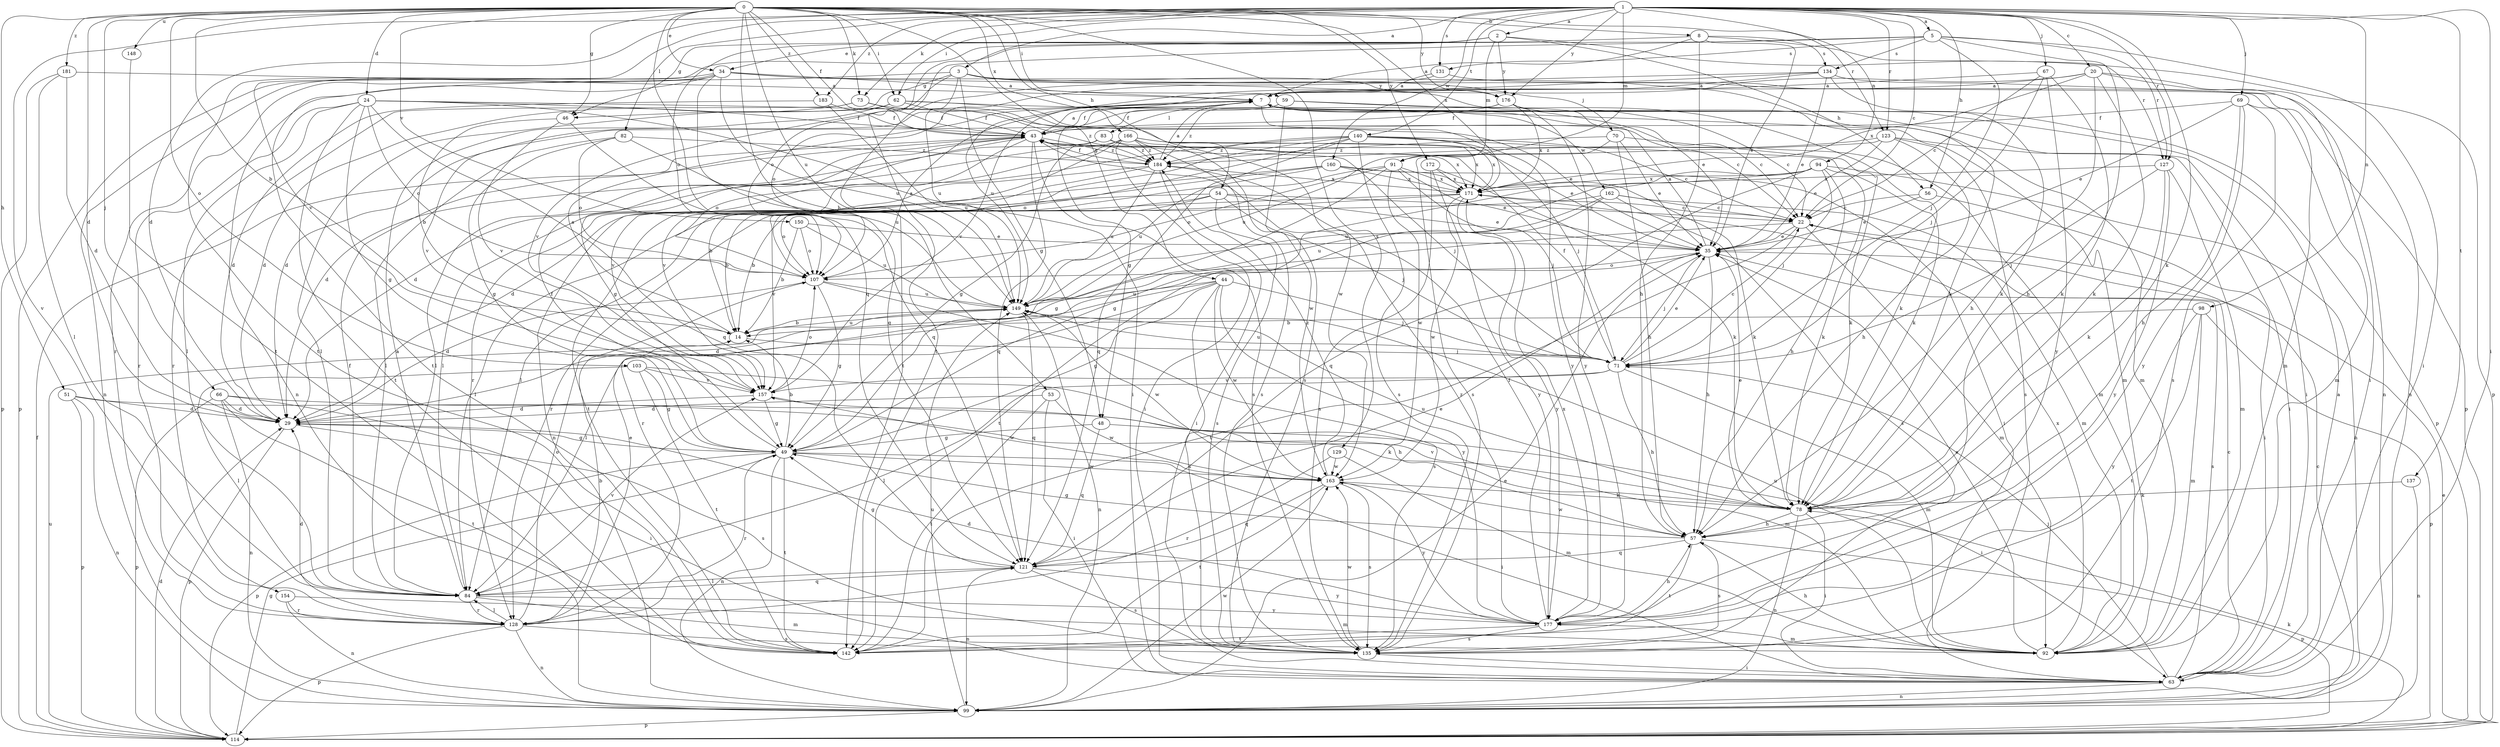 strict digraph  {
0;
1;
2;
3;
5;
7;
8;
14;
20;
22;
24;
29;
34;
35;
43;
44;
46;
48;
49;
51;
53;
54;
56;
57;
59;
62;
63;
66;
67;
69;
70;
71;
73;
78;
82;
83;
84;
91;
92;
94;
98;
99;
103;
107;
114;
121;
123;
127;
128;
129;
131;
134;
135;
137;
140;
142;
148;
149;
150;
154;
157;
160;
162;
163;
166;
171;
172;
176;
177;
181;
183;
184;
0 -> 8  [label=b];
0 -> 14  [label=b];
0 -> 24  [label=d];
0 -> 29  [label=d];
0 -> 34  [label=e];
0 -> 43  [label=f];
0 -> 44  [label=g];
0 -> 46  [label=g];
0 -> 51  [label=h];
0 -> 53  [label=h];
0 -> 54  [label=h];
0 -> 59  [label=i];
0 -> 62  [label=i];
0 -> 66  [label=j];
0 -> 73  [label=k];
0 -> 103  [label=o];
0 -> 121  [label=q];
0 -> 123  [label=r];
0 -> 129  [label=s];
0 -> 148  [label=u];
0 -> 149  [label=u];
0 -> 150  [label=v];
0 -> 166  [label=x];
0 -> 171  [label=x];
0 -> 172  [label=y];
0 -> 176  [label=y];
0 -> 181  [label=z];
0 -> 183  [label=z];
1 -> 2  [label=a];
1 -> 3  [label=a];
1 -> 5  [label=a];
1 -> 20  [label=c];
1 -> 22  [label=c];
1 -> 29  [label=d];
1 -> 56  [label=h];
1 -> 62  [label=i];
1 -> 63  [label=i];
1 -> 67  [label=j];
1 -> 69  [label=j];
1 -> 73  [label=k];
1 -> 78  [label=k];
1 -> 82  [label=l];
1 -> 91  [label=m];
1 -> 94  [label=n];
1 -> 98  [label=n];
1 -> 123  [label=r];
1 -> 127  [label=r];
1 -> 131  [label=s];
1 -> 137  [label=t];
1 -> 140  [label=t];
1 -> 154  [label=v];
1 -> 157  [label=v];
1 -> 160  [label=w];
1 -> 176  [label=y];
1 -> 183  [label=z];
2 -> 34  [label=e];
2 -> 46  [label=g];
2 -> 56  [label=h];
2 -> 91  [label=m];
2 -> 107  [label=o];
2 -> 114  [label=p];
2 -> 176  [label=y];
3 -> 46  [label=g];
3 -> 48  [label=g];
3 -> 70  [label=j];
3 -> 92  [label=m];
3 -> 99  [label=n];
3 -> 149  [label=u];
3 -> 157  [label=v];
3 -> 176  [label=y];
5 -> 57  [label=h];
5 -> 63  [label=i];
5 -> 71  [label=j];
5 -> 107  [label=o];
5 -> 127  [label=r];
5 -> 131  [label=s];
5 -> 134  [label=s];
5 -> 142  [label=t];
7 -> 43  [label=f];
7 -> 48  [label=g];
7 -> 63  [label=i];
7 -> 83  [label=l];
7 -> 92  [label=m];
7 -> 114  [label=p];
7 -> 162  [label=w];
7 -> 177  [label=y];
8 -> 7  [label=a];
8 -> 35  [label=e];
8 -> 57  [label=h];
8 -> 127  [label=r];
8 -> 134  [label=s];
8 -> 142  [label=t];
14 -> 7  [label=a];
14 -> 71  [label=j];
14 -> 149  [label=u];
20 -> 7  [label=a];
20 -> 57  [label=h];
20 -> 63  [label=i];
20 -> 78  [label=k];
20 -> 99  [label=n];
20 -> 157  [label=v];
20 -> 171  [label=x];
22 -> 35  [label=e];
22 -> 92  [label=m];
22 -> 128  [label=r];
22 -> 142  [label=t];
24 -> 35  [label=e];
24 -> 43  [label=f];
24 -> 49  [label=g];
24 -> 63  [label=i];
24 -> 84  [label=l];
24 -> 107  [label=o];
24 -> 121  [label=q];
24 -> 128  [label=r];
24 -> 142  [label=t];
29 -> 49  [label=g];
29 -> 114  [label=p];
29 -> 135  [label=s];
34 -> 7  [label=a];
34 -> 35  [label=e];
34 -> 78  [label=k];
34 -> 99  [label=n];
34 -> 114  [label=p];
34 -> 121  [label=q];
34 -> 128  [label=r];
34 -> 142  [label=t];
34 -> 149  [label=u];
35 -> 7  [label=a];
35 -> 57  [label=h];
35 -> 71  [label=j];
35 -> 107  [label=o];
43 -> 7  [label=a];
43 -> 49  [label=g];
43 -> 71  [label=j];
43 -> 84  [label=l];
43 -> 92  [label=m];
43 -> 107  [label=o];
43 -> 121  [label=q];
43 -> 135  [label=s];
43 -> 184  [label=z];
44 -> 29  [label=d];
44 -> 49  [label=g];
44 -> 71  [label=j];
44 -> 84  [label=l];
44 -> 135  [label=s];
44 -> 149  [label=u];
44 -> 163  [label=w];
44 -> 177  [label=y];
46 -> 14  [label=b];
46 -> 121  [label=q];
46 -> 157  [label=v];
48 -> 49  [label=g];
48 -> 63  [label=i];
48 -> 121  [label=q];
49 -> 14  [label=b];
49 -> 43  [label=f];
49 -> 63  [label=i];
49 -> 99  [label=n];
49 -> 114  [label=p];
49 -> 128  [label=r];
49 -> 142  [label=t];
49 -> 163  [label=w];
51 -> 29  [label=d];
51 -> 78  [label=k];
51 -> 99  [label=n];
51 -> 114  [label=p];
53 -> 29  [label=d];
53 -> 63  [label=i];
53 -> 142  [label=t];
53 -> 163  [label=w];
54 -> 14  [label=b];
54 -> 22  [label=c];
54 -> 35  [label=e];
54 -> 71  [label=j];
54 -> 84  [label=l];
54 -> 107  [label=o];
54 -> 135  [label=s];
56 -> 22  [label=c];
56 -> 35  [label=e];
56 -> 63  [label=i];
57 -> 49  [label=g];
57 -> 114  [label=p];
57 -> 121  [label=q];
57 -> 135  [label=s];
57 -> 142  [label=t];
57 -> 163  [label=w];
59 -> 22  [label=c];
59 -> 43  [label=f];
59 -> 78  [label=k];
59 -> 135  [label=s];
59 -> 184  [label=z];
62 -> 22  [label=c];
62 -> 43  [label=f];
62 -> 84  [label=l];
62 -> 92  [label=m];
62 -> 157  [label=v];
63 -> 7  [label=a];
63 -> 22  [label=c];
63 -> 35  [label=s];
63 -> 71  [label=j];
63 -> 99  [label=n];
66 -> 29  [label=d];
66 -> 63  [label=i];
66 -> 92  [label=m];
66 -> 99  [label=n];
66 -> 114  [label=p];
66 -> 142  [label=t];
67 -> 7  [label=a];
67 -> 22  [label=c];
67 -> 71  [label=j];
67 -> 78  [label=k];
67 -> 177  [label=y];
69 -> 35  [label=e];
69 -> 43  [label=f];
69 -> 57  [label=h];
69 -> 92  [label=m];
69 -> 135  [label=s];
69 -> 177  [label=y];
70 -> 35  [label=e];
70 -> 57  [label=h];
70 -> 78  [label=k];
70 -> 135  [label=s];
70 -> 184  [label=z];
71 -> 22  [label=c];
71 -> 35  [label=e];
71 -> 43  [label=f];
71 -> 57  [label=h];
71 -> 84  [label=l];
71 -> 92  [label=m];
71 -> 149  [label=u];
71 -> 157  [label=v];
73 -> 29  [label=d];
73 -> 43  [label=f];
73 -> 128  [label=r];
73 -> 163  [label=w];
73 -> 184  [label=z];
78 -> 35  [label=e];
78 -> 57  [label=h];
78 -> 63  [label=i];
78 -> 99  [label=n];
78 -> 149  [label=u];
78 -> 157  [label=v];
82 -> 49  [label=g];
82 -> 84  [label=l];
82 -> 107  [label=o];
82 -> 149  [label=u];
82 -> 184  [label=z];
83 -> 29  [label=d];
83 -> 49  [label=g];
83 -> 171  [label=x];
83 -> 184  [label=z];
84 -> 7  [label=a];
84 -> 43  [label=f];
84 -> 92  [label=m];
84 -> 121  [label=q];
84 -> 128  [label=r];
84 -> 157  [label=v];
84 -> 177  [label=y];
91 -> 14  [label=b];
91 -> 35  [label=e];
91 -> 49  [label=g];
91 -> 71  [label=j];
91 -> 107  [label=o];
91 -> 163  [label=w];
91 -> 171  [label=x];
92 -> 35  [label=e];
92 -> 57  [label=h];
92 -> 149  [label=u];
92 -> 171  [label=x];
94 -> 49  [label=g];
94 -> 57  [label=h];
94 -> 71  [label=j];
94 -> 78  [label=k];
94 -> 99  [label=n];
94 -> 121  [label=q];
94 -> 149  [label=u];
94 -> 171  [label=x];
98 -> 14  [label=b];
98 -> 92  [label=m];
98 -> 114  [label=p];
98 -> 142  [label=t];
98 -> 177  [label=y];
99 -> 22  [label=c];
99 -> 35  [label=e];
99 -> 114  [label=p];
99 -> 149  [label=u];
99 -> 163  [label=w];
103 -> 49  [label=g];
103 -> 57  [label=h];
103 -> 84  [label=l];
103 -> 142  [label=t];
103 -> 157  [label=v];
107 -> 7  [label=a];
107 -> 29  [label=d];
107 -> 49  [label=g];
107 -> 135  [label=s];
107 -> 149  [label=u];
114 -> 29  [label=d];
114 -> 35  [label=e];
114 -> 43  [label=f];
114 -> 49  [label=g];
114 -> 78  [label=k];
114 -> 149  [label=u];
121 -> 35  [label=e];
121 -> 49  [label=g];
121 -> 84  [label=l];
121 -> 99  [label=n];
121 -> 135  [label=s];
121 -> 177  [label=y];
123 -> 35  [label=e];
123 -> 57  [label=h];
123 -> 63  [label=i];
123 -> 135  [label=s];
123 -> 149  [label=u];
123 -> 184  [label=z];
127 -> 71  [label=j];
127 -> 78  [label=k];
127 -> 92  [label=m];
127 -> 171  [label=x];
127 -> 177  [label=y];
128 -> 14  [label=b];
128 -> 29  [label=d];
128 -> 35  [label=e];
128 -> 84  [label=l];
128 -> 99  [label=n];
128 -> 107  [label=o];
128 -> 114  [label=p];
128 -> 135  [label=s];
129 -> 92  [label=m];
129 -> 128  [label=r];
129 -> 163  [label=w];
131 -> 7  [label=a];
131 -> 114  [label=p];
131 -> 142  [label=t];
134 -> 7  [label=a];
134 -> 35  [label=e];
134 -> 78  [label=k];
134 -> 99  [label=n];
134 -> 107  [label=o];
134 -> 149  [label=u];
135 -> 63  [label=i];
135 -> 163  [label=w];
137 -> 78  [label=k];
137 -> 99  [label=n];
140 -> 22  [label=c];
140 -> 71  [label=j];
140 -> 78  [label=k];
140 -> 107  [label=o];
140 -> 121  [label=q];
140 -> 128  [label=r];
140 -> 135  [label=s];
140 -> 157  [label=v];
140 -> 171  [label=x];
140 -> 184  [label=z];
148 -> 142  [label=t];
149 -> 14  [label=b];
149 -> 99  [label=n];
149 -> 121  [label=q];
149 -> 163  [label=w];
150 -> 14  [label=b];
150 -> 35  [label=e];
150 -> 107  [label=o];
150 -> 149  [label=u];
154 -> 92  [label=m];
154 -> 99  [label=n];
154 -> 128  [label=r];
157 -> 29  [label=d];
157 -> 49  [label=g];
157 -> 107  [label=o];
157 -> 163  [label=w];
160 -> 29  [label=d];
160 -> 63  [label=i];
160 -> 78  [label=k];
160 -> 84  [label=l];
160 -> 149  [label=u];
160 -> 171  [label=x];
162 -> 14  [label=b];
162 -> 22  [label=c];
162 -> 92  [label=m];
162 -> 135  [label=s];
162 -> 142  [label=t];
162 -> 149  [label=u];
163 -> 78  [label=k];
163 -> 121  [label=q];
163 -> 135  [label=s];
163 -> 142  [label=t];
163 -> 177  [label=y];
163 -> 184  [label=z];
166 -> 29  [label=d];
166 -> 35  [label=e];
166 -> 63  [label=i];
166 -> 84  [label=l];
166 -> 135  [label=s];
166 -> 157  [label=v];
166 -> 163  [label=w];
166 -> 171  [label=x];
166 -> 184  [label=z];
171 -> 22  [label=c];
171 -> 128  [label=r];
171 -> 157  [label=v];
171 -> 163  [label=w];
171 -> 177  [label=y];
172 -> 78  [label=k];
172 -> 135  [label=s];
172 -> 171  [label=x];
172 -> 177  [label=y];
176 -> 22  [label=c];
176 -> 29  [label=d];
176 -> 43  [label=f];
176 -> 171  [label=x];
176 -> 177  [label=y];
177 -> 29  [label=d];
177 -> 43  [label=f];
177 -> 57  [label=h];
177 -> 92  [label=m];
177 -> 135  [label=s];
177 -> 142  [label=t];
177 -> 171  [label=x];
177 -> 184  [label=z];
181 -> 7  [label=a];
181 -> 29  [label=d];
181 -> 84  [label=l];
181 -> 114  [label=p];
183 -> 29  [label=d];
183 -> 43  [label=f];
183 -> 149  [label=u];
184 -> 7  [label=a];
184 -> 43  [label=f];
184 -> 63  [label=i];
184 -> 99  [label=n];
184 -> 142  [label=t];
184 -> 149  [label=u];
184 -> 171  [label=x];
}
